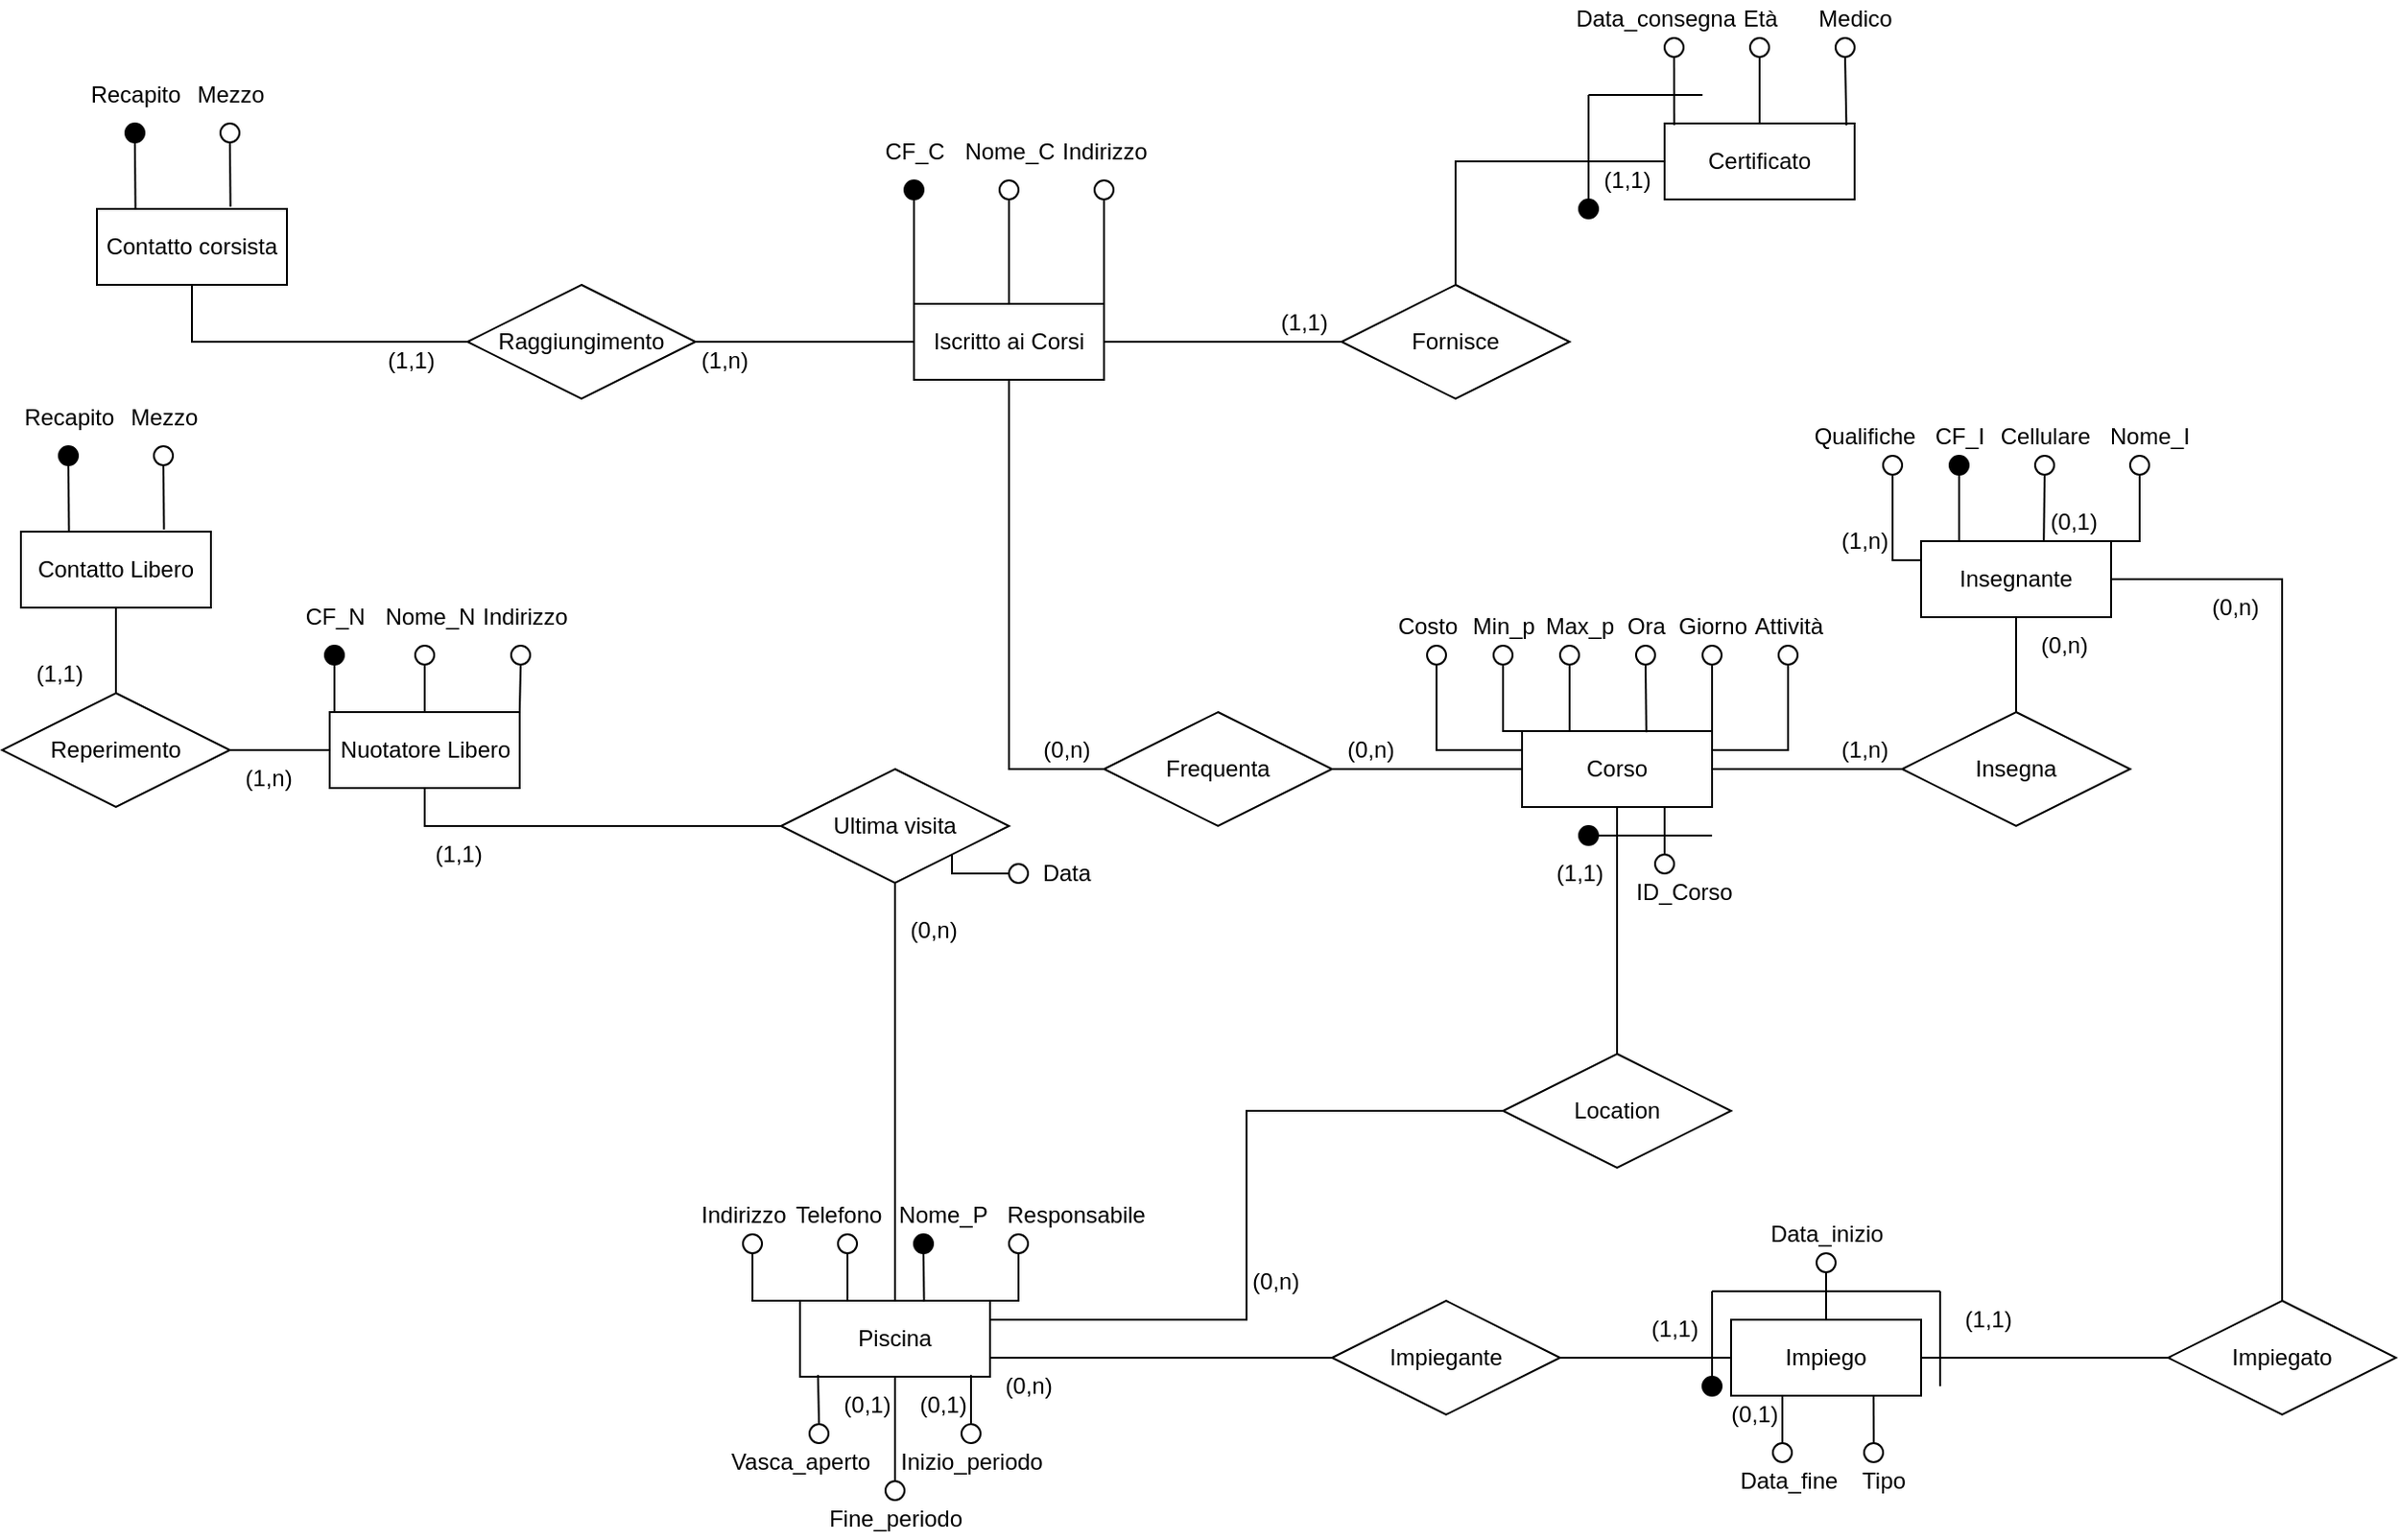 <mxfile version="18.0.5" type="github">
  <diagram id="eKjjdP2h4ViVq8SbY9wO" name="Page-1">
    <mxGraphModel dx="2640" dy="884" grid="1" gridSize="10" guides="1" tooltips="1" connect="1" arrows="1" fold="1" page="1" pageScale="1" pageWidth="1600" pageHeight="900" math="0" shadow="0">
      <root>
        <mxCell id="0" />
        <mxCell id="1" parent="0" />
        <mxCell id="d_-2GbY-tVZR_mkNFV36-6" style="edgeStyle=orthogonalEdgeStyle;rounded=0;orthogonalLoop=1;jettySize=auto;html=1;exitX=0.5;exitY=0;exitDx=0;exitDy=0;entryX=1;entryY=-0.05;entryDx=0;entryDy=0;endArrow=none;endFill=0;fillColor=#000000;entryPerimeter=0;" parent="1" source="d_-2GbY-tVZR_mkNFV36-7" target="d_-2GbY-tVZR_mkNFV36-166" edge="1">
          <mxGeometry relative="1" as="geometry">
            <mxPoint x="905" y="120" as="targetPoint" />
            <Array as="points">
              <mxPoint x="815" y="115" />
              <mxPoint x="925" y="115" />
            </Array>
          </mxGeometry>
        </mxCell>
        <mxCell id="d_-2GbY-tVZR_mkNFV36-7" value="Fornisce" style="shape=rhombus;perimeter=rhombusPerimeter;whiteSpace=wrap;html=1;align=center;" parent="1" vertex="1">
          <mxGeometry x="755" y="180" width="120" height="60" as="geometry" />
        </mxCell>
        <mxCell id="d_-2GbY-tVZR_mkNFV36-11" style="edgeStyle=orthogonalEdgeStyle;rounded=0;orthogonalLoop=1;jettySize=auto;html=1;exitX=0.5;exitY=1;exitDx=0;exitDy=0;endArrow=none;endFill=0;fillColor=#000000;" parent="1" source="d_-2GbY-tVZR_mkNFV36-12" target="d_-2GbY-tVZR_mkNFV36-43" edge="1">
          <mxGeometry relative="1" as="geometry" />
        </mxCell>
        <mxCell id="d_-2GbY-tVZR_mkNFV36-12" value="Nuotatore Libero" style="whiteSpace=wrap;html=1;align=center;" parent="1" vertex="1">
          <mxGeometry x="222.5" y="405" width="100" height="40" as="geometry" />
        </mxCell>
        <mxCell id="d_-2GbY-tVZR_mkNFV36-15" style="edgeStyle=orthogonalEdgeStyle;rounded=0;orthogonalLoop=1;jettySize=auto;html=1;exitX=0.5;exitY=1;exitDx=0;exitDy=0;entryX=0;entryY=0.5;entryDx=0;entryDy=0;endArrow=none;endFill=0;fillColor=#000000;" parent="1" source="d_-2GbY-tVZR_mkNFV36-16" target="d_-2GbY-tVZR_mkNFV36-22" edge="1">
          <mxGeometry relative="1" as="geometry" />
        </mxCell>
        <mxCell id="kQgpGXjf3cG6mw5Fag1u-1" style="edgeStyle=orthogonalEdgeStyle;rounded=0;orthogonalLoop=1;jettySize=auto;html=1;exitX=1;exitY=0.5;exitDx=0;exitDy=0;entryX=0;entryY=0.5;entryDx=0;entryDy=0;endArrow=none;endFill=0;" parent="1" source="d_-2GbY-tVZR_mkNFV36-16" target="d_-2GbY-tVZR_mkNFV36-7" edge="1">
          <mxGeometry relative="1" as="geometry" />
        </mxCell>
        <mxCell id="d_-2GbY-tVZR_mkNFV36-16" value="Iscritto ai Corsi" style="whiteSpace=wrap;html=1;align=center;" parent="1" vertex="1">
          <mxGeometry x="530" y="190" width="100" height="40" as="geometry" />
        </mxCell>
        <mxCell id="d_-2GbY-tVZR_mkNFV36-17" style="edgeStyle=orthogonalEdgeStyle;rounded=0;orthogonalLoop=1;jettySize=auto;html=1;exitX=1;exitY=0.5;exitDx=0;exitDy=0;endArrow=none;endFill=0;fillColor=#000000;entryX=0;entryY=0.5;entryDx=0;entryDy=0;" parent="1" source="d_-2GbY-tVZR_mkNFV36-20" target="d_-2GbY-tVZR_mkNFV36-27" edge="1">
          <mxGeometry relative="1" as="geometry">
            <mxPoint x="1040" y="435.4" as="targetPoint" />
          </mxGeometry>
        </mxCell>
        <mxCell id="d_-2GbY-tVZR_mkNFV36-18" style="edgeStyle=orthogonalEdgeStyle;rounded=0;orthogonalLoop=1;jettySize=auto;html=1;exitX=0.5;exitY=1;exitDx=0;exitDy=0;entryX=0.5;entryY=0;entryDx=0;entryDy=0;endArrow=none;endFill=0;fillColor=#000000;" parent="1" source="d_-2GbY-tVZR_mkNFV36-20" target="d_-2GbY-tVZR_mkNFV36-47" edge="1">
          <mxGeometry relative="1" as="geometry" />
        </mxCell>
        <mxCell id="d_-2GbY-tVZR_mkNFV36-19" style="edgeStyle=orthogonalEdgeStyle;rounded=0;orthogonalLoop=1;jettySize=auto;html=1;exitX=0.75;exitY=1;exitDx=0;exitDy=0;entryX=0.5;entryY=0;entryDx=0;entryDy=0;endArrow=none;endFill=0;fillColor=#000000;" parent="1" source="d_-2GbY-tVZR_mkNFV36-20" target="d_-2GbY-tVZR_mkNFV36-131" edge="1">
          <mxGeometry relative="1" as="geometry" />
        </mxCell>
        <mxCell id="d_-2GbY-tVZR_mkNFV36-20" value="Corso" style="whiteSpace=wrap;html=1;align=center;" parent="1" vertex="1">
          <mxGeometry x="850" y="415" width="100" height="40" as="geometry" />
        </mxCell>
        <mxCell id="d_-2GbY-tVZR_mkNFV36-21" style="edgeStyle=orthogonalEdgeStyle;rounded=0;orthogonalLoop=1;jettySize=auto;html=1;exitX=1;exitY=0.5;exitDx=0;exitDy=0;entryX=0;entryY=0.5;entryDx=0;entryDy=0;endArrow=none;endFill=0;fillColor=#000000;" parent="1" source="d_-2GbY-tVZR_mkNFV36-22" target="d_-2GbY-tVZR_mkNFV36-20" edge="1">
          <mxGeometry relative="1" as="geometry" />
        </mxCell>
        <mxCell id="d_-2GbY-tVZR_mkNFV36-22" value="Frequenta" style="shape=rhombus;perimeter=rhombusPerimeter;whiteSpace=wrap;html=1;align=center;" parent="1" vertex="1">
          <mxGeometry x="630" y="405" width="120" height="60" as="geometry" />
        </mxCell>
        <mxCell id="d_-2GbY-tVZR_mkNFV36-23" style="edgeStyle=orthogonalEdgeStyle;rounded=0;orthogonalLoop=1;jettySize=auto;html=1;exitX=0.25;exitY=0;exitDx=0;exitDy=0;entryX=0.5;entryY=1;entryDx=0;entryDy=0;endArrow=none;endFill=0;fillColor=#000000;" parent="1" source="d_-2GbY-tVZR_mkNFV36-25" target="d_-2GbY-tVZR_mkNFV36-139" edge="1">
          <mxGeometry relative="1" as="geometry" />
        </mxCell>
        <mxCell id="d_-2GbY-tVZR_mkNFV36-24" style="edgeStyle=orthogonalEdgeStyle;rounded=0;orthogonalLoop=1;jettySize=auto;html=1;exitX=1;exitY=0;exitDx=0;exitDy=0;entryX=0.5;entryY=1;entryDx=0;entryDy=0;endArrow=none;endFill=0;fillColor=#000000;" parent="1" source="d_-2GbY-tVZR_mkNFV36-25" target="d_-2GbY-tVZR_mkNFV36-144" edge="1">
          <mxGeometry relative="1" as="geometry" />
        </mxCell>
        <mxCell id="d_-2GbY-tVZR_mkNFV36-25" value="Insegnante" style="whiteSpace=wrap;html=1;align=center;" parent="1" vertex="1">
          <mxGeometry x="1060" y="315" width="100" height="40" as="geometry" />
        </mxCell>
        <mxCell id="d_-2GbY-tVZR_mkNFV36-26" value="" style="edgeStyle=orthogonalEdgeStyle;rounded=0;orthogonalLoop=1;jettySize=auto;html=1;endArrow=none;endFill=0;fillColor=#000000;" parent="1" source="d_-2GbY-tVZR_mkNFV36-27" target="d_-2GbY-tVZR_mkNFV36-25" edge="1">
          <mxGeometry relative="1" as="geometry" />
        </mxCell>
        <mxCell id="d_-2GbY-tVZR_mkNFV36-27" value="Insegna" style="shape=rhombus;perimeter=rhombusPerimeter;whiteSpace=wrap;html=1;align=center;" parent="1" vertex="1">
          <mxGeometry x="1050" y="405" width="120" height="60" as="geometry" />
        </mxCell>
        <mxCell id="d_-2GbY-tVZR_mkNFV36-28" style="edgeStyle=orthogonalEdgeStyle;rounded=0;orthogonalLoop=1;jettySize=auto;html=1;exitX=1;exitY=0.75;exitDx=0;exitDy=0;entryX=0;entryY=0.5;entryDx=0;entryDy=0;endArrow=none;endFill=0;fillColor=#000000;" parent="1" source="d_-2GbY-tVZR_mkNFV36-32" target="d_-2GbY-tVZR_mkNFV36-54" edge="1">
          <mxGeometry relative="1" as="geometry" />
        </mxCell>
        <mxCell id="d_-2GbY-tVZR_mkNFV36-29" style="edgeStyle=orthogonalEdgeStyle;rounded=0;orthogonalLoop=1;jettySize=auto;html=1;exitX=0;exitY=0;exitDx=0;exitDy=0;entryX=0.5;entryY=1;entryDx=0;entryDy=0;endArrow=none;endFill=0;fillColor=#000000;" parent="1" source="d_-2GbY-tVZR_mkNFV36-32" target="d_-2GbY-tVZR_mkNFV36-62" edge="1">
          <mxGeometry relative="1" as="geometry" />
        </mxCell>
        <mxCell id="d_-2GbY-tVZR_mkNFV36-30" style="edgeStyle=orthogonalEdgeStyle;rounded=0;orthogonalLoop=1;jettySize=auto;html=1;exitX=0.25;exitY=0;exitDx=0;exitDy=0;entryX=0.5;entryY=1;entryDx=0;entryDy=0;endArrow=none;endFill=0;fillColor=#000000;" parent="1" source="d_-2GbY-tVZR_mkNFV36-32" target="d_-2GbY-tVZR_mkNFV36-67" edge="1">
          <mxGeometry relative="1" as="geometry" />
        </mxCell>
        <mxCell id="d_-2GbY-tVZR_mkNFV36-31" style="edgeStyle=orthogonalEdgeStyle;rounded=0;orthogonalLoop=1;jettySize=auto;html=1;exitX=1;exitY=0;exitDx=0;exitDy=0;entryX=0.5;entryY=1;entryDx=0;entryDy=0;endArrow=none;endFill=0;fillColor=#000000;" parent="1" source="d_-2GbY-tVZR_mkNFV36-32" target="d_-2GbY-tVZR_mkNFV36-69" edge="1">
          <mxGeometry relative="1" as="geometry" />
        </mxCell>
        <mxCell id="d_-2GbY-tVZR_mkNFV36-183" style="edgeStyle=orthogonalEdgeStyle;rounded=0;orthogonalLoop=1;jettySize=auto;html=1;exitX=0.5;exitY=1;exitDx=0;exitDy=0;endArrow=none;endFill=0;entryX=0.5;entryY=0;entryDx=0;entryDy=0;" parent="1" source="d_-2GbY-tVZR_mkNFV36-32" target="d_-2GbY-tVZR_mkNFV36-184" edge="1">
          <mxGeometry relative="1" as="geometry">
            <mxPoint x="520.0" y="780" as="targetPoint" />
          </mxGeometry>
        </mxCell>
        <mxCell id="d_-2GbY-tVZR_mkNFV36-32" value="Piscina" style="whiteSpace=wrap;html=1;align=center;" parent="1" vertex="1">
          <mxGeometry x="470" y="715" width="100" height="40" as="geometry" />
        </mxCell>
        <mxCell id="d_-2GbY-tVZR_mkNFV36-41" style="edgeStyle=orthogonalEdgeStyle;rounded=0;orthogonalLoop=1;jettySize=auto;html=1;exitX=0.5;exitY=1;exitDx=0;exitDy=0;entryX=0.5;entryY=0;entryDx=0;entryDy=0;endArrow=none;endFill=0;fillColor=#000000;" parent="1" source="d_-2GbY-tVZR_mkNFV36-43" target="d_-2GbY-tVZR_mkNFV36-32" edge="1">
          <mxGeometry relative="1" as="geometry" />
        </mxCell>
        <mxCell id="d_-2GbY-tVZR_mkNFV36-42" style="edgeStyle=orthogonalEdgeStyle;rounded=0;orthogonalLoop=1;jettySize=auto;html=1;exitX=1;exitY=1;exitDx=0;exitDy=0;entryX=0;entryY=0.5;entryDx=0;entryDy=0;endArrow=none;endFill=0;fillColor=#000000;" parent="1" source="d_-2GbY-tVZR_mkNFV36-43" target="d_-2GbY-tVZR_mkNFV36-58" edge="1">
          <mxGeometry relative="1" as="geometry">
            <Array as="points">
              <mxPoint x="550" y="490" />
            </Array>
          </mxGeometry>
        </mxCell>
        <mxCell id="d_-2GbY-tVZR_mkNFV36-43" value="Ultima visita" style="shape=rhombus;perimeter=rhombusPerimeter;whiteSpace=wrap;html=1;align=center;" parent="1" vertex="1">
          <mxGeometry x="460" y="435" width="120" height="60" as="geometry" />
        </mxCell>
        <mxCell id="d_-2GbY-tVZR_mkNFV36-46" style="edgeStyle=orthogonalEdgeStyle;rounded=0;orthogonalLoop=1;jettySize=auto;html=1;exitX=0;exitY=0.5;exitDx=0;exitDy=0;entryX=1;entryY=0.25;entryDx=0;entryDy=0;endArrow=none;endFill=0;fillColor=#000000;" parent="1" source="d_-2GbY-tVZR_mkNFV36-47" target="d_-2GbY-tVZR_mkNFV36-32" edge="1">
          <mxGeometry relative="1" as="geometry" />
        </mxCell>
        <mxCell id="d_-2GbY-tVZR_mkNFV36-47" value="Location" style="shape=rhombus;perimeter=rhombusPerimeter;whiteSpace=wrap;html=1;align=center;" parent="1" vertex="1">
          <mxGeometry x="840" y="585" width="120" height="60" as="geometry" />
        </mxCell>
        <mxCell id="d_-2GbY-tVZR_mkNFV36-48" style="edgeStyle=orthogonalEdgeStyle;rounded=0;orthogonalLoop=1;jettySize=auto;html=1;exitX=1;exitY=0.5;exitDx=0;exitDy=0;entryX=0;entryY=0.5;entryDx=0;entryDy=0;endArrow=none;endFill=0;fillColor=#000000;" parent="1" source="d_-2GbY-tVZR_mkNFV36-50" target="d_-2GbY-tVZR_mkNFV36-52" edge="1">
          <mxGeometry relative="1" as="geometry" />
        </mxCell>
        <mxCell id="d_-2GbY-tVZR_mkNFV36-49" style="edgeStyle=orthogonalEdgeStyle;rounded=0;orthogonalLoop=1;jettySize=auto;html=1;exitX=0.5;exitY=0;exitDx=0;exitDy=0;entryX=0.5;entryY=1;entryDx=0;entryDy=0;endArrow=none;endFill=0;fillColor=#000000;" parent="1" source="d_-2GbY-tVZR_mkNFV36-50" target="d_-2GbY-tVZR_mkNFV36-91" edge="1">
          <mxGeometry relative="1" as="geometry" />
        </mxCell>
        <mxCell id="d_-2GbY-tVZR_mkNFV36-174" style="edgeStyle=orthogonalEdgeStyle;rounded=0;orthogonalLoop=1;jettySize=auto;html=1;exitX=0.25;exitY=1;exitDx=0;exitDy=0;entryX=0.5;entryY=0;entryDx=0;entryDy=0;endArrow=none;endFill=0;" parent="1" source="d_-2GbY-tVZR_mkNFV36-50" target="d_-2GbY-tVZR_mkNFV36-147" edge="1">
          <mxGeometry relative="1" as="geometry" />
        </mxCell>
        <mxCell id="d_-2GbY-tVZR_mkNFV36-175" style="edgeStyle=orthogonalEdgeStyle;rounded=0;orthogonalLoop=1;jettySize=auto;html=1;exitX=0.75;exitY=1;exitDx=0;exitDy=0;endArrow=none;endFill=0;" parent="1" source="d_-2GbY-tVZR_mkNFV36-50" edge="1">
          <mxGeometry relative="1" as="geometry">
            <mxPoint x="1035.111" y="790" as="targetPoint" />
          </mxGeometry>
        </mxCell>
        <mxCell id="d_-2GbY-tVZR_mkNFV36-50" value="Impiego" style="whiteSpace=wrap;html=1;align=center;" parent="1" vertex="1">
          <mxGeometry x="960" y="725" width="100" height="40" as="geometry" />
        </mxCell>
        <mxCell id="d_-2GbY-tVZR_mkNFV36-51" style="edgeStyle=orthogonalEdgeStyle;rounded=0;orthogonalLoop=1;jettySize=auto;html=1;exitX=0.5;exitY=0;exitDx=0;exitDy=0;entryX=1;entryY=0.5;entryDx=0;entryDy=0;endArrow=none;endFill=0;fillColor=#000000;" parent="1" source="d_-2GbY-tVZR_mkNFV36-52" target="d_-2GbY-tVZR_mkNFV36-25" edge="1">
          <mxGeometry relative="1" as="geometry" />
        </mxCell>
        <mxCell id="d_-2GbY-tVZR_mkNFV36-52" value="Impiegato" style="shape=rhombus;perimeter=rhombusPerimeter;whiteSpace=wrap;html=1;align=center;" parent="1" vertex="1">
          <mxGeometry x="1190" y="715" width="120" height="60" as="geometry" />
        </mxCell>
        <mxCell id="d_-2GbY-tVZR_mkNFV36-53" style="edgeStyle=orthogonalEdgeStyle;rounded=0;orthogonalLoop=1;jettySize=auto;html=1;exitX=1;exitY=0.5;exitDx=0;exitDy=0;entryX=0;entryY=0.5;entryDx=0;entryDy=0;endArrow=none;endFill=0;fillColor=#000000;" parent="1" source="d_-2GbY-tVZR_mkNFV36-54" target="d_-2GbY-tVZR_mkNFV36-50" edge="1">
          <mxGeometry relative="1" as="geometry" />
        </mxCell>
        <mxCell id="d_-2GbY-tVZR_mkNFV36-54" value="Impiegante" style="shape=rhombus;perimeter=rhombusPerimeter;whiteSpace=wrap;html=1;align=center;" parent="1" vertex="1">
          <mxGeometry x="750" y="715" width="120" height="60" as="geometry" />
        </mxCell>
        <mxCell id="d_-2GbY-tVZR_mkNFV36-55" value="(1,1)" style="text;html=1;align=center;verticalAlign=middle;resizable=0;points=[];autosize=1;strokeColor=none;fillColor=none;" parent="1" vertex="1">
          <mxGeometry x="715" y="190" width="40" height="20" as="geometry" />
        </mxCell>
        <mxCell id="d_-2GbY-tVZR_mkNFV36-56" value="(1,1)" style="text;html=1;align=center;verticalAlign=middle;resizable=0;points=[];autosize=1;strokeColor=none;fillColor=none;" parent="1" vertex="1">
          <mxGeometry x="270" y="470" width="40" height="20" as="geometry" />
        </mxCell>
        <mxCell id="d_-2GbY-tVZR_mkNFV36-57" value="(0,n)" style="text;html=1;align=center;verticalAlign=middle;resizable=0;points=[];autosize=1;strokeColor=none;fillColor=none;" parent="1" vertex="1">
          <mxGeometry x="520" y="510" width="40" height="20" as="geometry" />
        </mxCell>
        <mxCell id="d_-2GbY-tVZR_mkNFV36-58" value="" style="ellipse;whiteSpace=wrap;html=1;aspect=fixed;" parent="1" vertex="1">
          <mxGeometry x="580" y="485" width="10" height="10" as="geometry" />
        </mxCell>
        <mxCell id="d_-2GbY-tVZR_mkNFV36-59" value="Data" style="text;html=1;align=center;verticalAlign=middle;resizable=0;points=[];autosize=1;strokeColor=none;fillColor=none;" parent="1" vertex="1">
          <mxGeometry x="590" y="480" width="40" height="20" as="geometry" />
        </mxCell>
        <mxCell id="d_-2GbY-tVZR_mkNFV36-62" value="" style="ellipse;whiteSpace=wrap;html=1;aspect=fixed;" parent="1" vertex="1">
          <mxGeometry x="440" y="680" width="10" height="10" as="geometry" />
        </mxCell>
        <mxCell id="d_-2GbY-tVZR_mkNFV36-63" style="edgeStyle=orthogonalEdgeStyle;rounded=0;orthogonalLoop=1;jettySize=auto;html=1;exitX=0.5;exitY=1;exitDx=0;exitDy=0;entryX=0.953;entryY=0.014;entryDx=0;entryDy=0;entryPerimeter=0;endArrow=none;endFill=0;fillColor=#000000;" parent="1" source="d_-2GbY-tVZR_mkNFV36-64" edge="1">
          <mxGeometry relative="1" as="geometry">
            <mxPoint x="535.3" y="715.56" as="targetPoint" />
          </mxGeometry>
        </mxCell>
        <mxCell id="d_-2GbY-tVZR_mkNFV36-64" value="" style="ellipse;whiteSpace=wrap;html=1;aspect=fixed;fillColor=#000000;" parent="1" vertex="1">
          <mxGeometry x="530" y="680" width="10" height="10" as="geometry" />
        </mxCell>
        <mxCell id="d_-2GbY-tVZR_mkNFV36-65" value="Nome_P" style="text;html=1;align=center;verticalAlign=middle;resizable=0;points=[];autosize=1;strokeColor=none;fillColor=none;" parent="1" vertex="1">
          <mxGeometry x="515" y="660" width="60" height="20" as="geometry" />
        </mxCell>
        <mxCell id="d_-2GbY-tVZR_mkNFV36-66" value="Indirizzo" style="text;html=1;align=center;verticalAlign=middle;resizable=0;points=[];autosize=1;strokeColor=none;fillColor=none;" parent="1" vertex="1">
          <mxGeometry x="410" y="660" width="60" height="20" as="geometry" />
        </mxCell>
        <mxCell id="d_-2GbY-tVZR_mkNFV36-67" value="" style="ellipse;whiteSpace=wrap;html=1;aspect=fixed;" parent="1" vertex="1">
          <mxGeometry x="490" y="680" width="10" height="10" as="geometry" />
        </mxCell>
        <mxCell id="d_-2GbY-tVZR_mkNFV36-68" value="Telefono" style="text;html=1;align=center;verticalAlign=middle;resizable=0;points=[];autosize=1;strokeColor=none;fillColor=none;" parent="1" vertex="1">
          <mxGeometry x="460" y="660" width="60" height="20" as="geometry" />
        </mxCell>
        <mxCell id="d_-2GbY-tVZR_mkNFV36-69" value="" style="ellipse;whiteSpace=wrap;html=1;aspect=fixed;" parent="1" vertex="1">
          <mxGeometry x="580" y="680" width="10" height="10" as="geometry" />
        </mxCell>
        <mxCell id="d_-2GbY-tVZR_mkNFV36-70" value="Responsabile" style="text;html=1;align=center;verticalAlign=middle;resizable=0;points=[];autosize=1;strokeColor=none;fillColor=none;" parent="1" vertex="1">
          <mxGeometry x="570" y="660" width="90" height="20" as="geometry" />
        </mxCell>
        <mxCell id="d_-2GbY-tVZR_mkNFV36-91" value="" style="ellipse;whiteSpace=wrap;html=1;aspect=fixed;" parent="1" vertex="1">
          <mxGeometry x="1005" y="690" width="10" height="10" as="geometry" />
        </mxCell>
        <mxCell id="d_-2GbY-tVZR_mkNFV36-92" value="" style="endArrow=none;html=1;rounded=0;fillColor=#000000;" parent="1" edge="1">
          <mxGeometry width="50" height="50" relative="1" as="geometry">
            <mxPoint x="950" y="760" as="sourcePoint" />
            <mxPoint x="950" y="710" as="targetPoint" />
          </mxGeometry>
        </mxCell>
        <mxCell id="d_-2GbY-tVZR_mkNFV36-93" value="" style="endArrow=none;html=1;rounded=0;fillColor=#000000;" parent="1" edge="1">
          <mxGeometry width="50" height="50" relative="1" as="geometry">
            <mxPoint x="1070" y="760" as="sourcePoint" />
            <mxPoint x="1070" y="710" as="targetPoint" />
          </mxGeometry>
        </mxCell>
        <mxCell id="d_-2GbY-tVZR_mkNFV36-94" value="" style="endArrow=none;html=1;rounded=0;fillColor=#000000;" parent="1" edge="1">
          <mxGeometry width="50" height="50" relative="1" as="geometry">
            <mxPoint x="1070" y="710" as="sourcePoint" />
            <mxPoint x="950" y="710" as="targetPoint" />
          </mxGeometry>
        </mxCell>
        <mxCell id="d_-2GbY-tVZR_mkNFV36-95" value="" style="ellipse;whiteSpace=wrap;html=1;aspect=fixed;fillColor=#000000;" parent="1" vertex="1">
          <mxGeometry x="945" y="755" width="10" height="10" as="geometry" />
        </mxCell>
        <mxCell id="d_-2GbY-tVZR_mkNFV36-96" value="Data_inizio" style="text;html=1;align=center;verticalAlign=middle;resizable=0;points=[];autosize=1;strokeColor=none;fillColor=none;" parent="1" vertex="1">
          <mxGeometry x="975" y="670" width="70" height="20" as="geometry" />
        </mxCell>
        <mxCell id="d_-2GbY-tVZR_mkNFV36-113" style="edgeStyle=orthogonalEdgeStyle;rounded=0;orthogonalLoop=1;jettySize=auto;html=1;exitX=0.5;exitY=1;exitDx=0;exitDy=0;entryX=0;entryY=0.25;entryDx=0;entryDy=0;endArrow=none;endFill=0;fillColor=#000000;" parent="1" source="d_-2GbY-tVZR_mkNFV36-114" target="d_-2GbY-tVZR_mkNFV36-20" edge="1">
          <mxGeometry relative="1" as="geometry" />
        </mxCell>
        <mxCell id="d_-2GbY-tVZR_mkNFV36-114" value="" style="ellipse;whiteSpace=wrap;html=1;aspect=fixed;" parent="1" vertex="1">
          <mxGeometry x="800" y="370" width="10" height="10" as="geometry" />
        </mxCell>
        <mxCell id="d_-2GbY-tVZR_mkNFV36-115" style="edgeStyle=orthogonalEdgeStyle;rounded=0;orthogonalLoop=1;jettySize=auto;html=1;exitX=0.5;exitY=1;exitDx=0;exitDy=0;entryX=0;entryY=0;entryDx=0;entryDy=0;endArrow=none;endFill=0;fillColor=#000000;" parent="1" source="d_-2GbY-tVZR_mkNFV36-116" target="d_-2GbY-tVZR_mkNFV36-20" edge="1">
          <mxGeometry relative="1" as="geometry">
            <Array as="points">
              <mxPoint x="840" y="415" />
            </Array>
          </mxGeometry>
        </mxCell>
        <mxCell id="d_-2GbY-tVZR_mkNFV36-116" value="" style="ellipse;whiteSpace=wrap;html=1;aspect=fixed;" parent="1" vertex="1">
          <mxGeometry x="835" y="370" width="10" height="10" as="geometry" />
        </mxCell>
        <mxCell id="d_-2GbY-tVZR_mkNFV36-117" style="edgeStyle=orthogonalEdgeStyle;rounded=0;orthogonalLoop=1;jettySize=auto;html=1;exitX=0.5;exitY=1;exitDx=0;exitDy=0;entryX=0.25;entryY=0;entryDx=0;entryDy=0;endArrow=none;endFill=0;fillColor=#000000;" parent="1" source="d_-2GbY-tVZR_mkNFV36-118" target="d_-2GbY-tVZR_mkNFV36-20" edge="1">
          <mxGeometry relative="1" as="geometry" />
        </mxCell>
        <mxCell id="d_-2GbY-tVZR_mkNFV36-118" value="" style="ellipse;whiteSpace=wrap;html=1;aspect=fixed;" parent="1" vertex="1">
          <mxGeometry x="870" y="370" width="10" height="10" as="geometry" />
        </mxCell>
        <mxCell id="d_-2GbY-tVZR_mkNFV36-119" style="edgeStyle=orthogonalEdgeStyle;rounded=0;orthogonalLoop=1;jettySize=auto;html=1;exitX=0.5;exitY=1;exitDx=0;exitDy=0;entryX=0.654;entryY=0.015;entryDx=0;entryDy=0;entryPerimeter=0;endArrow=none;endFill=0;fillColor=#000000;" parent="1" source="d_-2GbY-tVZR_mkNFV36-120" target="d_-2GbY-tVZR_mkNFV36-20" edge="1">
          <mxGeometry relative="1" as="geometry" />
        </mxCell>
        <mxCell id="d_-2GbY-tVZR_mkNFV36-120" value="" style="ellipse;whiteSpace=wrap;html=1;aspect=fixed;" parent="1" vertex="1">
          <mxGeometry x="910" y="370" width="10" height="10" as="geometry" />
        </mxCell>
        <mxCell id="d_-2GbY-tVZR_mkNFV36-121" value="Costo" style="text;html=1;align=center;verticalAlign=middle;resizable=0;points=[];autosize=1;strokeColor=none;fillColor=none;" parent="1" vertex="1">
          <mxGeometry x="775" y="350" width="50" height="20" as="geometry" />
        </mxCell>
        <mxCell id="d_-2GbY-tVZR_mkNFV36-122" value="Min_p" style="text;html=1;align=center;verticalAlign=middle;resizable=0;points=[];autosize=1;strokeColor=none;fillColor=none;" parent="1" vertex="1">
          <mxGeometry x="815" y="350" width="50" height="20" as="geometry" />
        </mxCell>
        <mxCell id="d_-2GbY-tVZR_mkNFV36-123" value="Max_p" style="text;html=1;align=center;verticalAlign=middle;resizable=0;points=[];autosize=1;strokeColor=none;fillColor=none;" parent="1" vertex="1">
          <mxGeometry x="855" y="350" width="50" height="20" as="geometry" />
        </mxCell>
        <mxCell id="d_-2GbY-tVZR_mkNFV36-124" value="Ora" style="text;html=1;align=center;verticalAlign=middle;resizable=0;points=[];autosize=1;strokeColor=none;fillColor=none;" parent="1" vertex="1">
          <mxGeometry x="895" y="350" width="40" height="20" as="geometry" />
        </mxCell>
        <mxCell id="d_-2GbY-tVZR_mkNFV36-125" style="edgeStyle=orthogonalEdgeStyle;rounded=0;orthogonalLoop=1;jettySize=auto;html=1;exitX=0.5;exitY=1;exitDx=0;exitDy=0;endArrow=none;endFill=0;fillColor=#000000;" parent="1" source="d_-2GbY-tVZR_mkNFV36-126" edge="1">
          <mxGeometry relative="1" as="geometry">
            <mxPoint x="950" y="420" as="targetPoint" />
          </mxGeometry>
        </mxCell>
        <mxCell id="d_-2GbY-tVZR_mkNFV36-126" value="" style="ellipse;whiteSpace=wrap;html=1;aspect=fixed;" parent="1" vertex="1">
          <mxGeometry x="945" y="370" width="10" height="10" as="geometry" />
        </mxCell>
        <mxCell id="d_-2GbY-tVZR_mkNFV36-127" value="Giorno" style="text;html=1;align=center;verticalAlign=middle;resizable=0;points=[];autosize=1;strokeColor=none;fillColor=none;" parent="1" vertex="1">
          <mxGeometry x="925" y="350" width="50" height="20" as="geometry" />
        </mxCell>
        <mxCell id="d_-2GbY-tVZR_mkNFV36-128" style="edgeStyle=orthogonalEdgeStyle;rounded=0;orthogonalLoop=1;jettySize=auto;html=1;exitX=0.5;exitY=1;exitDx=0;exitDy=0;entryX=1;entryY=0.25;entryDx=0;entryDy=0;endArrow=none;endFill=0;fillColor=#000000;" parent="1" source="d_-2GbY-tVZR_mkNFV36-129" target="d_-2GbY-tVZR_mkNFV36-20" edge="1">
          <mxGeometry relative="1" as="geometry" />
        </mxCell>
        <mxCell id="d_-2GbY-tVZR_mkNFV36-129" value="" style="ellipse;whiteSpace=wrap;html=1;aspect=fixed;" parent="1" vertex="1">
          <mxGeometry x="985" y="370" width="10" height="10" as="geometry" />
        </mxCell>
        <mxCell id="d_-2GbY-tVZR_mkNFV36-130" value="Attività" style="text;html=1;align=center;verticalAlign=middle;resizable=0;points=[];autosize=1;strokeColor=none;fillColor=none;" parent="1" vertex="1">
          <mxGeometry x="965" y="350" width="50" height="20" as="geometry" />
        </mxCell>
        <mxCell id="d_-2GbY-tVZR_mkNFV36-131" value="" style="ellipse;whiteSpace=wrap;html=1;aspect=fixed;" parent="1" vertex="1">
          <mxGeometry x="920" y="480" width="10" height="10" as="geometry" />
        </mxCell>
        <mxCell id="d_-2GbY-tVZR_mkNFV36-132" value="ID_Corso" style="text;html=1;align=center;verticalAlign=middle;resizable=0;points=[];autosize=1;strokeColor=none;fillColor=none;" parent="1" vertex="1">
          <mxGeometry x="900" y="490" width="70" height="20" as="geometry" />
        </mxCell>
        <mxCell id="d_-2GbY-tVZR_mkNFV36-133" value="" style="endArrow=none;html=1;rounded=0;fillColor=#000000;" parent="1" edge="1">
          <mxGeometry width="50" height="50" relative="1" as="geometry">
            <mxPoint x="890" y="470" as="sourcePoint" />
            <mxPoint x="950" y="470" as="targetPoint" />
          </mxGeometry>
        </mxCell>
        <mxCell id="d_-2GbY-tVZR_mkNFV36-134" value="" style="ellipse;whiteSpace=wrap;html=1;aspect=fixed;fillColor=#000000;" parent="1" vertex="1">
          <mxGeometry x="880" y="465" width="10" height="10" as="geometry" />
        </mxCell>
        <mxCell id="d_-2GbY-tVZR_mkNFV36-135" style="edgeStyle=orthogonalEdgeStyle;rounded=0;orthogonalLoop=1;jettySize=auto;html=1;exitX=0.5;exitY=1;exitDx=0;exitDy=0;entryX=0;entryY=0.25;entryDx=0;entryDy=0;endArrow=none;endFill=0;fillColor=#000000;" parent="1" source="d_-2GbY-tVZR_mkNFV36-136" target="d_-2GbY-tVZR_mkNFV36-25" edge="1">
          <mxGeometry relative="1" as="geometry">
            <Array as="points">
              <mxPoint x="1045" y="325" />
            </Array>
          </mxGeometry>
        </mxCell>
        <mxCell id="d_-2GbY-tVZR_mkNFV36-136" value="" style="ellipse;whiteSpace=wrap;html=1;aspect=fixed;" parent="1" vertex="1">
          <mxGeometry x="1040" y="270" width="10" height="10" as="geometry" />
        </mxCell>
        <mxCell id="d_-2GbY-tVZR_mkNFV36-137" value="Qualifiche" style="text;html=1;align=center;verticalAlign=middle;resizable=0;points=[];autosize=1;strokeColor=none;fillColor=none;" parent="1" vertex="1">
          <mxGeometry x="995" y="250" width="70" height="20" as="geometry" />
        </mxCell>
        <mxCell id="d_-2GbY-tVZR_mkNFV36-138" value="(1,n)" style="text;html=1;align=center;verticalAlign=middle;resizable=0;points=[];autosize=1;strokeColor=none;fillColor=none;" parent="1" vertex="1">
          <mxGeometry x="1010" y="305" width="40" height="20" as="geometry" />
        </mxCell>
        <mxCell id="d_-2GbY-tVZR_mkNFV36-139" value="" style="ellipse;whiteSpace=wrap;html=1;aspect=fixed;fillColor=#000000;" parent="1" vertex="1">
          <mxGeometry x="1075" y="270" width="10" height="10" as="geometry" />
        </mxCell>
        <mxCell id="d_-2GbY-tVZR_mkNFV36-140" value="CF_I" style="text;html=1;align=center;verticalAlign=middle;resizable=0;points=[];autosize=1;strokeColor=none;fillColor=none;" parent="1" vertex="1">
          <mxGeometry x="1060" y="250" width="40" height="20" as="geometry" />
        </mxCell>
        <mxCell id="d_-2GbY-tVZR_mkNFV36-141" style="edgeStyle=orthogonalEdgeStyle;rounded=0;orthogonalLoop=1;jettySize=auto;html=1;exitX=0.5;exitY=1;exitDx=0;exitDy=0;entryX=0.646;entryY=-0.005;entryDx=0;entryDy=0;entryPerimeter=0;endArrow=none;endFill=0;fillColor=#000000;" parent="1" source="d_-2GbY-tVZR_mkNFV36-142" target="d_-2GbY-tVZR_mkNFV36-25" edge="1">
          <mxGeometry relative="1" as="geometry" />
        </mxCell>
        <mxCell id="d_-2GbY-tVZR_mkNFV36-142" value="" style="ellipse;whiteSpace=wrap;html=1;aspect=fixed;" parent="1" vertex="1">
          <mxGeometry x="1120" y="270" width="10" height="10" as="geometry" />
        </mxCell>
        <mxCell id="d_-2GbY-tVZR_mkNFV36-143" value="Cellulare" style="text;html=1;align=center;verticalAlign=middle;resizable=0;points=[];autosize=1;strokeColor=none;fillColor=none;" parent="1" vertex="1">
          <mxGeometry x="1095" y="250" width="60" height="20" as="geometry" />
        </mxCell>
        <mxCell id="d_-2GbY-tVZR_mkNFV36-144" value="" style="ellipse;whiteSpace=wrap;html=1;aspect=fixed;" parent="1" vertex="1">
          <mxGeometry x="1170" y="270" width="10" height="10" as="geometry" />
        </mxCell>
        <mxCell id="d_-2GbY-tVZR_mkNFV36-145" value="Nome_I" style="text;html=1;align=center;verticalAlign=middle;resizable=0;points=[];autosize=1;strokeColor=none;fillColor=none;" parent="1" vertex="1">
          <mxGeometry x="1150" y="250" width="60" height="20" as="geometry" />
        </mxCell>
        <mxCell id="d_-2GbY-tVZR_mkNFV36-146" value="(0,1)" style="text;html=1;align=center;verticalAlign=middle;resizable=0;points=[];autosize=1;strokeColor=none;fillColor=none;" parent="1" vertex="1">
          <mxGeometry x="1120" y="295" width="40" height="20" as="geometry" />
        </mxCell>
        <mxCell id="d_-2GbY-tVZR_mkNFV36-147" value="" style="ellipse;whiteSpace=wrap;html=1;aspect=fixed;" parent="1" vertex="1">
          <mxGeometry x="982" y="790" width="10" height="10" as="geometry" />
        </mxCell>
        <mxCell id="d_-2GbY-tVZR_mkNFV36-148" value="Data_fine" style="text;html=1;align=center;verticalAlign=middle;resizable=0;points=[];autosize=1;strokeColor=none;fillColor=none;" parent="1" vertex="1">
          <mxGeometry x="955" y="800" width="70" height="20" as="geometry" />
        </mxCell>
        <mxCell id="d_-2GbY-tVZR_mkNFV36-149" value="(0,n)" style="text;html=1;align=center;verticalAlign=middle;resizable=0;points=[];autosize=1;strokeColor=none;fillColor=none;" parent="1" vertex="1">
          <mxGeometry x="590" y="415" width="40" height="20" as="geometry" />
        </mxCell>
        <mxCell id="d_-2GbY-tVZR_mkNFV36-150" value="(0,n)" style="text;html=1;align=center;verticalAlign=middle;resizable=0;points=[];autosize=1;strokeColor=none;fillColor=none;" parent="1" vertex="1">
          <mxGeometry x="750" y="415" width="40" height="20" as="geometry" />
        </mxCell>
        <mxCell id="d_-2GbY-tVZR_mkNFV36-151" value="(1,n)" style="text;html=1;align=center;verticalAlign=middle;resizable=0;points=[];autosize=1;strokeColor=none;fillColor=none;" parent="1" vertex="1">
          <mxGeometry x="1010" y="415" width="40" height="20" as="geometry" />
        </mxCell>
        <mxCell id="d_-2GbY-tVZR_mkNFV36-152" value="(0,n)" style="text;html=1;align=center;verticalAlign=middle;resizable=0;points=[];autosize=1;strokeColor=none;fillColor=none;" parent="1" vertex="1">
          <mxGeometry x="1115" y="360" width="40" height="20" as="geometry" />
        </mxCell>
        <mxCell id="d_-2GbY-tVZR_mkNFV36-153" value="(0,n)" style="text;html=1;align=center;verticalAlign=middle;resizable=0;points=[];autosize=1;strokeColor=none;fillColor=none;" parent="1" vertex="1">
          <mxGeometry x="1205" y="340" width="40" height="20" as="geometry" />
        </mxCell>
        <mxCell id="d_-2GbY-tVZR_mkNFV36-154" value="(1,1)" style="text;html=1;align=center;verticalAlign=middle;resizable=0;points=[];autosize=1;strokeColor=none;fillColor=none;" parent="1" vertex="1">
          <mxGeometry x="1075" y="715" width="40" height="20" as="geometry" />
        </mxCell>
        <mxCell id="d_-2GbY-tVZR_mkNFV36-155" value="(1,1)" style="text;html=1;align=center;verticalAlign=middle;resizable=0;points=[];autosize=1;strokeColor=none;fillColor=none;" parent="1" vertex="1">
          <mxGeometry x="910" y="720" width="40" height="20" as="geometry" />
        </mxCell>
        <mxCell id="d_-2GbY-tVZR_mkNFV36-156" value="(0,n)" style="text;html=1;align=center;verticalAlign=middle;resizable=0;points=[];autosize=1;strokeColor=none;fillColor=none;" parent="1" vertex="1">
          <mxGeometry x="570" y="750" width="40" height="20" as="geometry" />
        </mxCell>
        <mxCell id="d_-2GbY-tVZR_mkNFV36-157" value="(0,n)" style="text;html=1;align=center;verticalAlign=middle;resizable=0;points=[];autosize=1;strokeColor=none;fillColor=none;" parent="1" vertex="1">
          <mxGeometry x="700" y="695" width="40" height="20" as="geometry" />
        </mxCell>
        <mxCell id="d_-2GbY-tVZR_mkNFV36-158" value="(1,1)" style="text;html=1;align=center;verticalAlign=middle;resizable=0;points=[];autosize=1;strokeColor=none;fillColor=none;" parent="1" vertex="1">
          <mxGeometry x="860" y="480" width="40" height="20" as="geometry" />
        </mxCell>
        <mxCell id="d_-2GbY-tVZR_mkNFV36-159" value="Certificato" style="whiteSpace=wrap;html=1;align=center;" parent="1" vertex="1">
          <mxGeometry x="925" y="95" width="100" height="40" as="geometry" />
        </mxCell>
        <mxCell id="d_-2GbY-tVZR_mkNFV36-160" style="edgeStyle=orthogonalEdgeStyle;rounded=0;orthogonalLoop=1;jettySize=auto;html=1;exitX=0.5;exitY=1;exitDx=0;exitDy=0;endArrow=none;endFill=0;fillColor=#000000;" parent="1" source="d_-2GbY-tVZR_mkNFV36-161" target="d_-2GbY-tVZR_mkNFV36-159" edge="1">
          <mxGeometry relative="1" as="geometry" />
        </mxCell>
        <mxCell id="d_-2GbY-tVZR_mkNFV36-161" value="" style="ellipse;whiteSpace=wrap;html=1;aspect=fixed;" parent="1" vertex="1">
          <mxGeometry x="970" y="50" width="10" height="10" as="geometry" />
        </mxCell>
        <mxCell id="d_-2GbY-tVZR_mkNFV36-162" style="edgeStyle=orthogonalEdgeStyle;rounded=0;orthogonalLoop=1;jettySize=auto;html=1;exitX=0.5;exitY=1;exitDx=0;exitDy=0;entryX=0.957;entryY=0.025;entryDx=0;entryDy=0;entryPerimeter=0;endArrow=none;endFill=0;fillColor=#000000;" parent="1" source="d_-2GbY-tVZR_mkNFV36-163" target="d_-2GbY-tVZR_mkNFV36-159" edge="1">
          <mxGeometry relative="1" as="geometry" />
        </mxCell>
        <mxCell id="d_-2GbY-tVZR_mkNFV36-163" value="" style="ellipse;whiteSpace=wrap;html=1;aspect=fixed;" parent="1" vertex="1">
          <mxGeometry x="1015" y="50" width="10" height="10" as="geometry" />
        </mxCell>
        <mxCell id="d_-2GbY-tVZR_mkNFV36-164" value="Medico" style="text;html=1;align=center;verticalAlign=middle;resizable=0;points=[];autosize=1;strokeColor=none;fillColor=none;" parent="1" vertex="1">
          <mxGeometry x="1000" y="30" width="50" height="20" as="geometry" />
        </mxCell>
        <mxCell id="d_-2GbY-tVZR_mkNFV36-165" value="Età" style="text;html=1;align=center;verticalAlign=middle;resizable=0;points=[];autosize=1;strokeColor=none;fillColor=none;" parent="1" vertex="1">
          <mxGeometry x="960" y="30" width="30" height="20" as="geometry" />
        </mxCell>
        <mxCell id="d_-2GbY-tVZR_mkNFV36-166" value="(1,1)" style="text;html=1;align=center;verticalAlign=middle;resizable=0;points=[];autosize=1;strokeColor=none;fillColor=none;" parent="1" vertex="1">
          <mxGeometry x="885" y="115" width="40" height="20" as="geometry" />
        </mxCell>
        <mxCell id="d_-2GbY-tVZR_mkNFV36-167" style="edgeStyle=orthogonalEdgeStyle;rounded=0;orthogonalLoop=1;jettySize=auto;html=1;exitX=0.5;exitY=1;exitDx=0;exitDy=0;entryX=0.051;entryY=0.021;entryDx=0;entryDy=0;entryPerimeter=0;endArrow=none;endFill=0;" parent="1" source="d_-2GbY-tVZR_mkNFV36-168" target="d_-2GbY-tVZR_mkNFV36-159" edge="1">
          <mxGeometry relative="1" as="geometry" />
        </mxCell>
        <mxCell id="d_-2GbY-tVZR_mkNFV36-168" value="" style="ellipse;whiteSpace=wrap;html=1;aspect=fixed;" parent="1" vertex="1">
          <mxGeometry x="925" y="50" width="10" height="10" as="geometry" />
        </mxCell>
        <mxCell id="d_-2GbY-tVZR_mkNFV36-169" value="Data_consegna" style="text;html=1;align=center;verticalAlign=middle;resizable=0;points=[];autosize=1;strokeColor=none;fillColor=none;" parent="1" vertex="1">
          <mxGeometry x="870" y="30" width="100" height="20" as="geometry" />
        </mxCell>
        <mxCell id="d_-2GbY-tVZR_mkNFV36-170" value="" style="endArrow=none;html=1;rounded=0;" parent="1" edge="1">
          <mxGeometry width="50" height="50" relative="1" as="geometry">
            <mxPoint x="885" y="140" as="sourcePoint" />
            <mxPoint x="885" y="80" as="targetPoint" />
          </mxGeometry>
        </mxCell>
        <mxCell id="d_-2GbY-tVZR_mkNFV36-171" value="" style="endArrow=none;html=1;rounded=0;" parent="1" edge="1">
          <mxGeometry width="50" height="50" relative="1" as="geometry">
            <mxPoint x="945" y="80" as="sourcePoint" />
            <mxPoint x="885" y="80" as="targetPoint" />
          </mxGeometry>
        </mxCell>
        <mxCell id="d_-2GbY-tVZR_mkNFV36-172" value="" style="ellipse;whiteSpace=wrap;html=1;aspect=fixed;fillColor=#000000;" parent="1" vertex="1">
          <mxGeometry x="880" y="135" width="10" height="10" as="geometry" />
        </mxCell>
        <mxCell id="d_-2GbY-tVZR_mkNFV36-176" value="" style="ellipse;whiteSpace=wrap;html=1;aspect=fixed;" parent="1" vertex="1">
          <mxGeometry x="1030" y="790" width="10" height="10" as="geometry" />
        </mxCell>
        <mxCell id="d_-2GbY-tVZR_mkNFV36-178" value="Tipo" style="text;html=1;align=center;verticalAlign=middle;resizable=0;points=[];autosize=1;strokeColor=none;fillColor=none;" parent="1" vertex="1">
          <mxGeometry x="1020" y="800" width="40" height="20" as="geometry" />
        </mxCell>
        <mxCell id="d_-2GbY-tVZR_mkNFV36-179" value="(0,1)" style="text;html=1;align=center;verticalAlign=middle;resizable=0;points=[];autosize=1;strokeColor=none;fillColor=none;" parent="1" vertex="1">
          <mxGeometry x="952" y="765" width="40" height="20" as="geometry" />
        </mxCell>
        <mxCell id="d_-2GbY-tVZR_mkNFV36-181" style="edgeStyle=orthogonalEdgeStyle;rounded=0;orthogonalLoop=1;jettySize=auto;html=1;exitX=0.5;exitY=0;exitDx=0;exitDy=0;entryX=0.095;entryY=0.978;entryDx=0;entryDy=0;entryPerimeter=0;endArrow=none;endFill=0;" parent="1" source="d_-2GbY-tVZR_mkNFV36-180" target="d_-2GbY-tVZR_mkNFV36-32" edge="1">
          <mxGeometry relative="1" as="geometry" />
        </mxCell>
        <mxCell id="d_-2GbY-tVZR_mkNFV36-180" value="" style="ellipse;whiteSpace=wrap;html=1;aspect=fixed;" parent="1" vertex="1">
          <mxGeometry x="475" y="780" width="10" height="10" as="geometry" />
        </mxCell>
        <mxCell id="d_-2GbY-tVZR_mkNFV36-182" value="Vasca_aperto" style="text;html=1;align=center;verticalAlign=middle;resizable=0;points=[];autosize=1;strokeColor=none;fillColor=none;" parent="1" vertex="1">
          <mxGeometry x="425" y="790" width="90" height="20" as="geometry" />
        </mxCell>
        <mxCell id="d_-2GbY-tVZR_mkNFV36-184" value="" style="ellipse;whiteSpace=wrap;html=1;aspect=fixed;" parent="1" vertex="1">
          <mxGeometry x="515" y="810" width="10" height="10" as="geometry" />
        </mxCell>
        <mxCell id="d_-2GbY-tVZR_mkNFV36-185" value="Fine_periodo" style="text;html=1;align=center;verticalAlign=middle;resizable=0;points=[];autosize=1;strokeColor=none;fillColor=none;" parent="1" vertex="1">
          <mxGeometry x="475" y="820" width="90" height="20" as="geometry" />
        </mxCell>
        <mxCell id="d_-2GbY-tVZR_mkNFV36-187" style="edgeStyle=orthogonalEdgeStyle;rounded=0;orthogonalLoop=1;jettySize=auto;html=1;exitX=0.5;exitY=0;exitDx=0;exitDy=0;entryX=0.9;entryY=0.978;entryDx=0;entryDy=0;entryPerimeter=0;endArrow=none;endFill=0;" parent="1" source="d_-2GbY-tVZR_mkNFV36-186" target="d_-2GbY-tVZR_mkNFV36-32" edge="1">
          <mxGeometry relative="1" as="geometry" />
        </mxCell>
        <mxCell id="d_-2GbY-tVZR_mkNFV36-186" value="" style="ellipse;whiteSpace=wrap;html=1;aspect=fixed;" parent="1" vertex="1">
          <mxGeometry x="555" y="780" width="10" height="10" as="geometry" />
        </mxCell>
        <mxCell id="d_-2GbY-tVZR_mkNFV36-188" value="Inizio_periodo" style="text;html=1;align=center;verticalAlign=middle;resizable=0;points=[];autosize=1;strokeColor=none;fillColor=none;" parent="1" vertex="1">
          <mxGeometry x="515" y="790" width="90" height="20" as="geometry" />
        </mxCell>
        <mxCell id="d_-2GbY-tVZR_mkNFV36-189" value="(0,1)" style="text;html=1;align=center;verticalAlign=middle;resizable=0;points=[];autosize=1;strokeColor=none;fillColor=none;" parent="1" vertex="1">
          <mxGeometry x="525" y="760" width="40" height="20" as="geometry" />
        </mxCell>
        <mxCell id="d_-2GbY-tVZR_mkNFV36-190" value="(0,1)" style="text;html=1;align=center;verticalAlign=middle;resizable=0;points=[];autosize=1;strokeColor=none;fillColor=none;" parent="1" vertex="1">
          <mxGeometry x="485" y="760" width="40" height="20" as="geometry" />
        </mxCell>
        <mxCell id="kQgpGXjf3cG6mw5Fag1u-17" style="edgeStyle=orthogonalEdgeStyle;rounded=0;orthogonalLoop=1;jettySize=auto;html=1;exitX=0.5;exitY=1;exitDx=0;exitDy=0;entryX=0;entryY=0;entryDx=0;entryDy=0;endArrow=none;endFill=0;" parent="1" source="kQgpGXjf3cG6mw5Fag1u-2" target="d_-2GbY-tVZR_mkNFV36-16" edge="1">
          <mxGeometry relative="1" as="geometry" />
        </mxCell>
        <mxCell id="kQgpGXjf3cG6mw5Fag1u-2" value="" style="ellipse;whiteSpace=wrap;html=1;aspect=fixed;fillColor=#000000;" parent="1" vertex="1">
          <mxGeometry x="525" y="125" width="10" height="10" as="geometry" />
        </mxCell>
        <mxCell id="kQgpGXjf3cG6mw5Fag1u-18" style="edgeStyle=orthogonalEdgeStyle;rounded=0;orthogonalLoop=1;jettySize=auto;html=1;exitX=0.5;exitY=1;exitDx=0;exitDy=0;entryX=0.5;entryY=0;entryDx=0;entryDy=0;endArrow=none;endFill=0;" parent="1" source="kQgpGXjf3cG6mw5Fag1u-3" target="d_-2GbY-tVZR_mkNFV36-16" edge="1">
          <mxGeometry relative="1" as="geometry" />
        </mxCell>
        <mxCell id="kQgpGXjf3cG6mw5Fag1u-3" value="" style="ellipse;whiteSpace=wrap;html=1;aspect=fixed;" parent="1" vertex="1">
          <mxGeometry x="575" y="125" width="10" height="10" as="geometry" />
        </mxCell>
        <mxCell id="kQgpGXjf3cG6mw5Fag1u-4" value="CF_C" style="text;html=1;align=center;verticalAlign=middle;resizable=0;points=[];autosize=1;strokeColor=none;fillColor=none;" parent="1" vertex="1">
          <mxGeometry x="505" y="100" width="50" height="20" as="geometry" />
        </mxCell>
        <mxCell id="kQgpGXjf3cG6mw5Fag1u-19" style="edgeStyle=orthogonalEdgeStyle;rounded=0;orthogonalLoop=1;jettySize=auto;html=1;exitX=0.5;exitY=1;exitDx=0;exitDy=0;entryX=1;entryY=0;entryDx=0;entryDy=0;endArrow=none;endFill=0;" parent="1" source="kQgpGXjf3cG6mw5Fag1u-5" target="d_-2GbY-tVZR_mkNFV36-16" edge="1">
          <mxGeometry relative="1" as="geometry" />
        </mxCell>
        <mxCell id="kQgpGXjf3cG6mw5Fag1u-5" value="" style="ellipse;whiteSpace=wrap;html=1;aspect=fixed;" parent="1" vertex="1">
          <mxGeometry x="625" y="125" width="10" height="10" as="geometry" />
        </mxCell>
        <mxCell id="kQgpGXjf3cG6mw5Fag1u-6" value="Nome_C&lt;span style=&quot;color: rgba(0 , 0 , 0 , 0) ; font-family: monospace ; font-size: 0px&quot;&gt;%3CmxGraphModel%3E%3Croot%3E%3CmxCell%20id%3D%220%22%2F%3E%3CmxCell%20id%3D%221%22%20parent%3D%220%22%2F%3E%3CmxCell%20id%3D%222%22%20value%3D%22%22%20style%3D%22ellipse%3BwhiteSpace%3Dwrap%3Bhtml%3D1%3Baspect%3Dfixed%3BfillColor%3D%23000000%3B%22%20vertex%3D%221%22%20parent%3D%221%22%3E%3CmxGeometry%20x%3D%22465%22%20y%3D%22125%22%20width%3D%2210%22%20height%3D%2210%22%20as%3D%22geometry%22%2F%3E%3C%2FmxCell%3E%3CmxCell%20id%3D%223%22%20value%3D%22%22%20style%3D%22ellipse%3BwhiteSpace%3Dwrap%3Bhtml%3D1%3Baspect%3Dfixed%3B%22%20vertex%3D%221%22%20parent%3D%221%22%3E%3CmxGeometry%20x%3D%22515%22%20y%3D%22125%22%20width%3D%2210%22%20height%3D%2210%22%20as%3D%22geometry%22%2F%3E%3C%2FmxCell%3E%3CmxCell%20id%3D%224%22%20value%3D%22CF_U%22%20style%3D%22text%3Bhtml%3D1%3Balign%3Dcenter%3BverticalAlign%3Dmiddle%3Bresizable%3D0%3Bpoints%3D%5B%5D%3Bautosize%3D1%3BstrokeColor%3Dnone%3BfillColor%3Dnone%3B%22%20vertex%3D%221%22%20parent%3D%221%22%3E%3CmxGeometry%20x%3D%22445%22%20y%3D%22100%22%20width%3D%2250%22%20height%3D%2220%22%20as%3D%22geometry%22%2F%3E%3C%2FmxCell%3E%3CmxCell%20id%3D%225%22%20value%3D%22%22%20style%3D%22ellipse%3BwhiteSpace%3Dwrap%3Bhtml%3D1%3Baspect%3Dfixed%3B%22%20vertex%3D%221%22%20parent%3D%221%22%3E%3CmxGeometry%20x%3D%22565%22%20y%3D%22125%22%20width%3D%2210%22%20height%3D%2210%22%20as%3D%22geometry%22%2F%3E%3C%2FmxCell%3E%3CmxCell%20id%3D%226%22%20value%3D%22Nome_U%22%20style%3D%22text%3Bhtml%3D1%3Balign%3Dcenter%3BverticalAlign%3Dmiddle%3Bresizable%3D0%3Bpoints%3D%5B%5D%3Bautosize%3D1%3BstrokeColor%3Dnone%3BfillColor%3Dnone%3B%22%20vertex%3D%221%22%20parent%3D%221%22%3E%3CmxGeometry%20x%3D%22490%22%20y%3D%22100%22%20width%3D%2260%22%20height%3D%2220%22%20as%3D%22geometry%22%2F%3E%3C%2FmxCell%3E%3CmxCell%20id%3D%227%22%20value%3D%22Indirizzo%22%20style%3D%22text%3Bhtml%3D1%3Balign%3Dcenter%3BverticalAlign%3Dmiddle%3Bresizable%3D0%3Bpoints%3D%5B%5D%3Bautosize%3D1%3BstrokeColor%3Dnone%3BfillColor%3Dnone%3B%22%20vertex%3D%221%22%20parent%3D%221%22%3E%3CmxGeometry%20x%3D%22540%22%20y%3D%22100%22%20width%3D%2260%22%20height%3D%2220%22%20as%3D%22geometry%22%2F%3E%3C%2FmxCell%3E%3CmxCell%20id%3D%228%22%20value%3D%22%22%20style%3D%22ellipse%3BwhiteSpace%3Dwrap%3Bhtml%3D1%3Baspect%3Dfixed%3B%22%20vertex%3D%221%22%20parent%3D%221%22%3E%3CmxGeometry%20x%3D%22620%22%20y%3D%22125%22%20width%3D%2210%22%20height%3D%2210%22%20as%3D%22geometry%22%2F%3E%3C%2FmxCell%3E%3CmxCell%20id%3D%229%22%20value%3D%22Contatti%22%20style%3D%22text%3Bhtml%3D1%3Balign%3Dcenter%3BverticalAlign%3Dmiddle%3Bresizable%3D0%3Bpoints%3D%5B%5D%3Bautosize%3D1%3BstrokeColor%3Dnone%3BfillColor%3Dnone%3B%22%20vertex%3D%221%22%20parent%3D%221%22%3E%3CmxGeometry%20x%3D%22630%22%20y%3D%22120%22%20width%3D%2260%22%20height%3D%2220%22%20as%3D%22geometry%22%2F%3E%3C%2FmxCell%3E%3CmxCell%20id%3D%2210%22%20value%3D%22%22%20style%3D%22ellipse%3BwhiteSpace%3Dwrap%3Bhtml%3D1%3Baspect%3Dfixed%3B%22%20vertex%3D%221%22%20parent%3D%221%22%3E%3CmxGeometry%20x%3D%22595%22%20y%3D%2270%22%20width%3D%2210%22%20height%3D%2210%22%20as%3D%22geometry%22%2F%3E%3C%2FmxCell%3E%3CmxCell%20id%3D%2211%22%20value%3D%22%22%20style%3D%22ellipse%3BwhiteSpace%3Dwrap%3Bhtml%3D1%3Baspect%3Dfixed%3B%22%20vertex%3D%221%22%20parent%3D%221%22%3E%3CmxGeometry%20x%3D%22640%22%20y%3D%2270%22%20width%3D%2210%22%20height%3D%2210%22%20as%3D%22geometry%22%2F%3E%3C%2FmxCell%3E%3CmxCell%20id%3D%2212%22%20value%3D%22%22%20style%3D%22endArrow%3Dnone%3Bhtml%3D1%3Brounded%3D0%3BfillColor%3D%23000000%3BexitX%3D0.5%3BexitY%3D0%3BexitDx%3D0%3BexitDy%3D0%3BentryX%3D0.5%3BentryY%3D1%3BentryDx%3D0%3BentryDy%3D0%3B%22%20edge%3D%221%22%20source%3D%228%22%20target%3D%2211%22%20parent%3D%221%22%3E%3CmxGeometry%20width%3D%2250%22%20height%3D%2250%22%20relative%3D%221%22%20as%3D%22geometry%22%3E%3CmxPoint%20x%3D%22590%22%20y%3D%22130%22%20as%3D%22sourcePoint%22%2F%3E%3CmxPoint%20x%3D%22640%22%20y%3D%2280%22%20as%3D%22targetPoint%22%2F%3E%3C%2FmxGeometry%3E%3C%2FmxCell%3E%3CmxCell%20id%3D%2213%22%20value%3D%22%22%20style%3D%22endArrow%3Dnone%3Bhtml%3D1%3Brounded%3D0%3BfillColor%3D%23000000%3BexitX%3D0.5%3BexitY%3D0%3BexitDx%3D0%3BexitDy%3D0%3B%22%20edge%3D%221%22%20source%3D%228%22%20parent%3D%221%22%3E%3CmxGeometry%20width%3D%2250%22%20height%3D%2250%22%20relative%3D%221%22%20as%3D%22geometry%22%3E%3CmxPoint%20x%3D%22585%22%20y%3D%22125.0%22%20as%3D%22sourcePoint%22%2F%3E%3CmxPoint%20x%3D%22600%22%20y%3D%2280%22%20as%3D%22targetPoint%22%2F%3E%3C%2FmxGeometry%3E%3C%2FmxCell%3E%3CmxCell%20id%3D%2214%22%20value%3D%22Mezzo%22%20style%3D%22text%3Bhtml%3D1%3Balign%3Dcenter%3BverticalAlign%3Dmiddle%3Bresizable%3D0%3Bpoints%3D%5B%5D%3Bautosize%3D1%3BstrokeColor%3Dnone%3BfillColor%3Dnone%3B%22%20vertex%3D%221%22%20parent%3D%221%22%3E%3CmxGeometry%20x%3D%22575%22%20y%3D%2250%22%20width%3D%2250%22%20height%3D%2220%22%20as%3D%22geometry%22%2F%3E%3C%2FmxCell%3E%3CmxCell%20id%3D%2215%22%20value%3D%22Recapito%22%20style%3D%22text%3Bhtml%3D1%3Balign%3Dcenter%3BverticalAlign%3Dmiddle%3Bresizable%3D0%3Bpoints%3D%5B%5D%3Bautosize%3D1%3BstrokeColor%3Dnone%3BfillColor%3Dnone%3B%22%20vertex%3D%221%22%20parent%3D%221%22%3E%3CmxGeometry%20x%3D%22620%22%20y%3D%2250%22%20width%3D%2260%22%20height%3D%2220%22%20as%3D%22geometry%22%2F%3E%3C%2FmxCell%3E%3C%2Froot%3E%3C%2FmxGraphModel%3E&lt;/span&gt;" style="text;html=1;align=center;verticalAlign=middle;resizable=0;points=[];autosize=1;strokeColor=none;fillColor=none;" parent="1" vertex="1">
          <mxGeometry x="550" y="100" width="60" height="20" as="geometry" />
        </mxCell>
        <mxCell id="kQgpGXjf3cG6mw5Fag1u-7" value="Indirizzo" style="text;html=1;align=center;verticalAlign=middle;resizable=0;points=[];autosize=1;strokeColor=none;fillColor=none;" parent="1" vertex="1">
          <mxGeometry x="600" y="100" width="60" height="20" as="geometry" />
        </mxCell>
        <mxCell id="kQgpGXjf3cG6mw5Fag1u-36" style="edgeStyle=orthogonalEdgeStyle;rounded=0;orthogonalLoop=1;jettySize=auto;html=1;exitX=0.5;exitY=1;exitDx=0;exitDy=0;endArrow=none;endFill=0;" parent="1" source="kQgpGXjf3cG6mw5Fag1u-22" edge="1">
          <mxGeometry relative="1" as="geometry">
            <Array as="points">
              <mxPoint x="225" y="405" />
            </Array>
            <mxPoint x="225" y="400" as="targetPoint" />
          </mxGeometry>
        </mxCell>
        <mxCell id="kQgpGXjf3cG6mw5Fag1u-22" value="" style="ellipse;whiteSpace=wrap;html=1;aspect=fixed;fillColor=#000000;" parent="1" vertex="1">
          <mxGeometry x="220" y="370" width="10" height="10" as="geometry" />
        </mxCell>
        <mxCell id="kQgpGXjf3cG6mw5Fag1u-37" style="edgeStyle=orthogonalEdgeStyle;rounded=0;orthogonalLoop=1;jettySize=auto;html=1;exitX=0.5;exitY=1;exitDx=0;exitDy=0;entryX=0.5;entryY=0;entryDx=0;entryDy=0;endArrow=none;endFill=0;" parent="1" source="kQgpGXjf3cG6mw5Fag1u-23" target="d_-2GbY-tVZR_mkNFV36-12" edge="1">
          <mxGeometry relative="1" as="geometry" />
        </mxCell>
        <mxCell id="kQgpGXjf3cG6mw5Fag1u-23" value="" style="ellipse;whiteSpace=wrap;html=1;aspect=fixed;" parent="1" vertex="1">
          <mxGeometry x="267.5" y="370" width="10" height="10" as="geometry" />
        </mxCell>
        <mxCell id="kQgpGXjf3cG6mw5Fag1u-24" value="CF_N" style="text;html=1;align=center;verticalAlign=middle;resizable=0;points=[];autosize=1;strokeColor=none;fillColor=none;" parent="1" vertex="1">
          <mxGeometry x="200" y="345" width="50" height="20" as="geometry" />
        </mxCell>
        <mxCell id="kQgpGXjf3cG6mw5Fag1u-38" style="edgeStyle=orthogonalEdgeStyle;rounded=0;orthogonalLoop=1;jettySize=auto;html=1;exitX=0.5;exitY=1;exitDx=0;exitDy=0;entryX=1;entryY=0;entryDx=0;entryDy=0;endArrow=none;endFill=0;" parent="1" source="kQgpGXjf3cG6mw5Fag1u-25" target="d_-2GbY-tVZR_mkNFV36-12" edge="1">
          <mxGeometry relative="1" as="geometry">
            <Array as="points">
              <mxPoint x="323" y="380" />
              <mxPoint x="323" y="405" />
            </Array>
          </mxGeometry>
        </mxCell>
        <mxCell id="kQgpGXjf3cG6mw5Fag1u-25" value="" style="ellipse;whiteSpace=wrap;html=1;aspect=fixed;" parent="1" vertex="1">
          <mxGeometry x="318" y="370" width="10" height="10" as="geometry" />
        </mxCell>
        <mxCell id="kQgpGXjf3cG6mw5Fag1u-26" value="Nome_N" style="text;html=1;align=center;verticalAlign=middle;resizable=0;points=[];autosize=1;strokeColor=none;fillColor=none;" parent="1" vertex="1">
          <mxGeometry x="245" y="345" width="60" height="20" as="geometry" />
        </mxCell>
        <mxCell id="kQgpGXjf3cG6mw5Fag1u-27" value="Indirizzo" style="text;html=1;align=center;verticalAlign=middle;resizable=0;points=[];autosize=1;strokeColor=none;fillColor=none;" parent="1" vertex="1">
          <mxGeometry x="295" y="345" width="60" height="20" as="geometry" />
        </mxCell>
        <mxCell id="SwpKb4BagOYKENtZxiMH-7" style="edgeStyle=orthogonalEdgeStyle;rounded=0;orthogonalLoop=1;jettySize=auto;html=1;exitX=0.5;exitY=1;exitDx=0;exitDy=0;entryX=0.5;entryY=0;entryDx=0;entryDy=0;endArrow=none;endFill=0;" edge="1" parent="1" source="SwpKb4BagOYKENtZxiMH-1" target="SwpKb4BagOYKENtZxiMH-6">
          <mxGeometry relative="1" as="geometry" />
        </mxCell>
        <mxCell id="SwpKb4BagOYKENtZxiMH-1" value="Contatto Libero" style="whiteSpace=wrap;html=1;align=center;" vertex="1" parent="1">
          <mxGeometry x="60" y="310" width="100" height="40" as="geometry" />
        </mxCell>
        <mxCell id="SwpKb4BagOYKENtZxiMH-4" style="edgeStyle=orthogonalEdgeStyle;rounded=0;orthogonalLoop=1;jettySize=auto;html=1;exitX=0.5;exitY=1;exitDx=0;exitDy=0;entryX=0;entryY=0.5;entryDx=0;entryDy=0;endArrow=none;endFill=0;" edge="1" parent="1" source="SwpKb4BagOYKENtZxiMH-2" target="SwpKb4BagOYKENtZxiMH-3">
          <mxGeometry relative="1" as="geometry" />
        </mxCell>
        <mxCell id="SwpKb4BagOYKENtZxiMH-2" value="Contatto corsista" style="whiteSpace=wrap;html=1;align=center;" vertex="1" parent="1">
          <mxGeometry x="100" y="140" width="100" height="40" as="geometry" />
        </mxCell>
        <mxCell id="SwpKb4BagOYKENtZxiMH-5" style="edgeStyle=orthogonalEdgeStyle;rounded=0;orthogonalLoop=1;jettySize=auto;html=1;exitX=1;exitY=0.5;exitDx=0;exitDy=0;endArrow=none;endFill=0;" edge="1" parent="1" source="SwpKb4BagOYKENtZxiMH-3" target="d_-2GbY-tVZR_mkNFV36-16">
          <mxGeometry relative="1" as="geometry" />
        </mxCell>
        <mxCell id="SwpKb4BagOYKENtZxiMH-3" value="Raggiungimento" style="shape=rhombus;perimeter=rhombusPerimeter;whiteSpace=wrap;html=1;align=center;" vertex="1" parent="1">
          <mxGeometry x="295" y="180" width="120" height="60" as="geometry" />
        </mxCell>
        <mxCell id="SwpKb4BagOYKENtZxiMH-8" style="edgeStyle=orthogonalEdgeStyle;rounded=0;orthogonalLoop=1;jettySize=auto;html=1;exitX=1;exitY=0.5;exitDx=0;exitDy=0;entryX=0;entryY=0.5;entryDx=0;entryDy=0;endArrow=none;endFill=0;" edge="1" parent="1" source="SwpKb4BagOYKENtZxiMH-6" target="d_-2GbY-tVZR_mkNFV36-12">
          <mxGeometry relative="1" as="geometry" />
        </mxCell>
        <mxCell id="SwpKb4BagOYKENtZxiMH-6" value="Reperimento" style="shape=rhombus;perimeter=rhombusPerimeter;whiteSpace=wrap;html=1;align=center;" vertex="1" parent="1">
          <mxGeometry x="50" y="395" width="120" height="60" as="geometry" />
        </mxCell>
        <mxCell id="SwpKb4BagOYKENtZxiMH-9" value="(1,1)" style="text;html=1;align=center;verticalAlign=middle;resizable=0;points=[];autosize=1;strokeColor=none;fillColor=none;" vertex="1" parent="1">
          <mxGeometry x="60" y="375" width="40" height="20" as="geometry" />
        </mxCell>
        <mxCell id="SwpKb4BagOYKENtZxiMH-10" value="(1,n)" style="text;html=1;align=center;verticalAlign=middle;resizable=0;points=[];autosize=1;strokeColor=none;fillColor=none;" vertex="1" parent="1">
          <mxGeometry x="170" y="430" width="40" height="20" as="geometry" />
        </mxCell>
        <mxCell id="SwpKb4BagOYKENtZxiMH-11" value="(1,1)" style="text;html=1;align=center;verticalAlign=middle;resizable=0;points=[];autosize=1;strokeColor=none;fillColor=none;" vertex="1" parent="1">
          <mxGeometry x="245" y="210" width="40" height="20" as="geometry" />
        </mxCell>
        <mxCell id="SwpKb4BagOYKENtZxiMH-12" value="(1,n)" style="text;html=1;align=center;verticalAlign=middle;resizable=0;points=[];autosize=1;strokeColor=none;fillColor=none;" vertex="1" parent="1">
          <mxGeometry x="410" y="210" width="40" height="20" as="geometry" />
        </mxCell>
        <mxCell id="SwpKb4BagOYKENtZxiMH-17" style="edgeStyle=orthogonalEdgeStyle;rounded=0;orthogonalLoop=1;jettySize=auto;html=1;exitX=0.5;exitY=1;exitDx=0;exitDy=0;entryX=0.203;entryY=0.007;entryDx=0;entryDy=0;entryPerimeter=0;endArrow=none;endFill=0;" edge="1" parent="1" source="SwpKb4BagOYKENtZxiMH-13" target="SwpKb4BagOYKENtZxiMH-2">
          <mxGeometry relative="1" as="geometry" />
        </mxCell>
        <mxCell id="SwpKb4BagOYKENtZxiMH-13" value="" style="ellipse;whiteSpace=wrap;html=1;aspect=fixed;fillColor=#000000;" vertex="1" parent="1">
          <mxGeometry x="115" y="95" width="10" height="10" as="geometry" />
        </mxCell>
        <mxCell id="SwpKb4BagOYKENtZxiMH-18" style="edgeStyle=orthogonalEdgeStyle;rounded=0;orthogonalLoop=1;jettySize=auto;html=1;exitX=0.5;exitY=1;exitDx=0;exitDy=0;entryX=0.703;entryY=-0.029;entryDx=0;entryDy=0;entryPerimeter=0;endArrow=none;endFill=0;" edge="1" parent="1" source="SwpKb4BagOYKENtZxiMH-14" target="SwpKb4BagOYKENtZxiMH-2">
          <mxGeometry relative="1" as="geometry" />
        </mxCell>
        <mxCell id="SwpKb4BagOYKENtZxiMH-14" value="" style="ellipse;whiteSpace=wrap;html=1;aspect=fixed;" vertex="1" parent="1">
          <mxGeometry x="165" y="95" width="10" height="10" as="geometry" />
        </mxCell>
        <mxCell id="SwpKb4BagOYKENtZxiMH-15" value="Recapito" style="text;html=1;align=center;verticalAlign=middle;resizable=0;points=[];autosize=1;strokeColor=none;fillColor=none;" vertex="1" parent="1">
          <mxGeometry x="90" y="70" width="60" height="20" as="geometry" />
        </mxCell>
        <mxCell id="SwpKb4BagOYKENtZxiMH-16" value="Mezzo" style="text;html=1;align=center;verticalAlign=middle;resizable=0;points=[];autosize=1;strokeColor=none;fillColor=none;" vertex="1" parent="1">
          <mxGeometry x="145" y="70" width="50" height="20" as="geometry" />
        </mxCell>
        <mxCell id="SwpKb4BagOYKENtZxiMH-19" style="edgeStyle=orthogonalEdgeStyle;rounded=0;orthogonalLoop=1;jettySize=auto;html=1;exitX=0.5;exitY=1;exitDx=0;exitDy=0;entryX=0.203;entryY=0.007;entryDx=0;entryDy=0;entryPerimeter=0;endArrow=none;endFill=0;" edge="1" parent="1" source="SwpKb4BagOYKENtZxiMH-20">
          <mxGeometry relative="1" as="geometry">
            <mxPoint x="85.3" y="310.28" as="targetPoint" />
          </mxGeometry>
        </mxCell>
        <mxCell id="SwpKb4BagOYKENtZxiMH-20" value="" style="ellipse;whiteSpace=wrap;html=1;aspect=fixed;fillColor=#000000;" vertex="1" parent="1">
          <mxGeometry x="80" y="265" width="10" height="10" as="geometry" />
        </mxCell>
        <mxCell id="SwpKb4BagOYKENtZxiMH-21" style="edgeStyle=orthogonalEdgeStyle;rounded=0;orthogonalLoop=1;jettySize=auto;html=1;exitX=0.5;exitY=1;exitDx=0;exitDy=0;entryX=0.703;entryY=-0.029;entryDx=0;entryDy=0;entryPerimeter=0;endArrow=none;endFill=0;" edge="1" parent="1" source="SwpKb4BagOYKENtZxiMH-22">
          <mxGeometry relative="1" as="geometry">
            <mxPoint x="135.3" y="308.84" as="targetPoint" />
          </mxGeometry>
        </mxCell>
        <mxCell id="SwpKb4BagOYKENtZxiMH-22" value="" style="ellipse;whiteSpace=wrap;html=1;aspect=fixed;" vertex="1" parent="1">
          <mxGeometry x="130" y="265" width="10" height="10" as="geometry" />
        </mxCell>
        <mxCell id="SwpKb4BagOYKENtZxiMH-23" value="Recapito" style="text;html=1;align=center;verticalAlign=middle;resizable=0;points=[];autosize=1;strokeColor=none;fillColor=none;" vertex="1" parent="1">
          <mxGeometry x="55" y="240" width="60" height="20" as="geometry" />
        </mxCell>
        <mxCell id="SwpKb4BagOYKENtZxiMH-24" value="Mezzo" style="text;html=1;align=center;verticalAlign=middle;resizable=0;points=[];autosize=1;strokeColor=none;fillColor=none;" vertex="1" parent="1">
          <mxGeometry x="110" y="240" width="50" height="20" as="geometry" />
        </mxCell>
      </root>
    </mxGraphModel>
  </diagram>
</mxfile>
